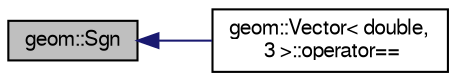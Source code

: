 digraph "geom::Sgn"
{
  edge [fontname="FreeSans",fontsize="10",labelfontname="FreeSans",labelfontsize="10"];
  node [fontname="FreeSans",fontsize="10",shape=record];
  rankdir="LR";
  Node1 [label="geom::Sgn",height=0.2,width=0.4,color="black", fillcolor="grey75", style="filled", fontcolor="black"];
  Node1 -> Node2 [dir="back",color="midnightblue",fontsize="10",style="solid",fontname="FreeSans"];
  Node2 [label="geom::Vector\< double,\l 3 \>::operator==",height=0.2,width=0.4,color="black", fillcolor="white", style="filled",URL="$classgeom_1_1Vector.html#af40279932a4f4081f432c7e9866f6279",tooltip="Porównanie dwóch wektorów. "];
}
